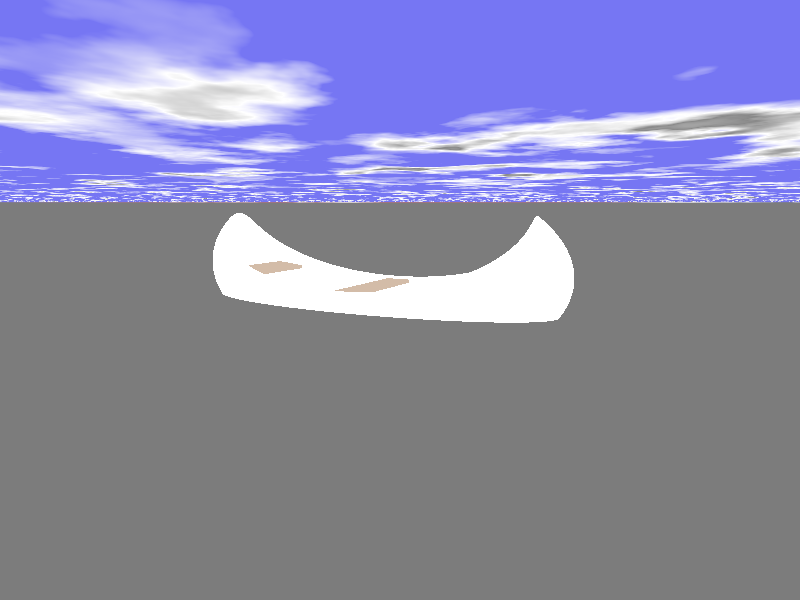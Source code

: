 /**
 * \file canoa.pov
 *
 * \brief Arquivo para renderizacao de uma canoa.
 *
 * \author
 * Friedrich A. Lohmueller
 * http://www.f-lohmueller.de/pov_tut/x_sam/tec_550e.htm
 *
 * \modified by
 * Petrucio Ricardo Tavares de Medeiros \n
 * Universidade Federal do Rio Grande do Norte \n
 * Departamento de Computacao e Automacao Industrial \n
 * petrucior at gmail (dot) com
 *
 * \version 1.0
 * \date November 2015
 */

#global_settings{ assumed_gamma 1.0 }
#default{ finish{ ambient 0.1 diffuse 0.7 }}

// Arquivos de descricao de cores, formas e texturas
#include "colors.inc"
#include "shapes.inc"
#include "textures.inc"

// Camera
camera{
	location <0, 1.5, -8>	// Posicao da camera
	look_at <0.4, 0.2, 0>	// Posicao de visualizacao
}

// Fonte de luz
light_source{<1500,2500,-2500> color rgb<1,0.9,0.8>}

// Ceu
sky_sphere{
	/// Cor azul com gradiente
	pigment{
		gradient y	// Gradiente em torno do eixo y
		// Mapa de cores
		color_map{
			[0.000 0.002 color rgb <1.0, 0.2, 0.0> color rgb <1.0, 0.2, 0.0>]
			[0.002 0.200 color rgb <0.8, 0.1, 0.0> color rgb <0.2, 0.2, 0.3>]
		}
	scale 2			// Escala de distribuicao do mapa e gradiente pela esfera
	translate -1		// Translacao -1 em todas as direcoes
	}
	// Nuvens
	pigment {
		bozo		// Função randomica de ruido que tradicionalmente modela as nuvens
		// Variaveis para denotar uma grandeza aleatória
		turbulence 0.65
		octaves 6
		omega 0.7
		lambda 2
		// Mapa de cores
		color_map {
			  [0.0 0.1 color rgb <0.85, 0.85, 0.85> color rgb <0.75, 0.75, 0.75>]
			  [0.1 0.5 color rgb <0.75, 0.75, 0.75> color rgbt <1, 1, 1, 1>]
			  [0.5 1.0 color rgbt <1, 1, 1, 1> color rgbt <1, 1, 1, 1>]
		}
		// Escala de distribuicao do mapa pela esfera
		scale <0.2, 0.5, 0.2>
	}
	rotate -135*x
}

// Plano onde sera inserida a canoa e a agua
plane{
	<0,1,0>, 1 // Plano xz (normal para a coordenada y)
	hollow	    // Plano dentro da esfera
	texture{
		pigment{
			bozo
			turbulence 0.92
			color_map{ [0.00 rgb <0.20, 0.20, 1.0>*0.9]
				   [0.50 rgb <0.20, 0.20, 1.0>*0.9]
				   [0.70 rgb <1,1,1>]
				   [0.85 rgb <0.25,0.25,0.25>]
				   [1.0 rgb <0.5,0.5,0.5>]
			}
			scale<1,1,1.5>*2.5  translate< -1.25,0,0>
		}
		finish {ambient 1 diffuse 0}
	}
	scale 10000
}


// Posicao da canoa
#declare posicao_canoa = transform{rotate<0,30,0> /*rotate<0, 360*clock, 0>*/ translate<0,0,1>}

// Canoa
#declare lado_fora_canoa = sphere{ <0,0,0>,1 scale <3,1.5,1> rotate<0,0,0> translate<0,0.5,0> }

#declare canoa = 
	 union{
		// Construcao da estrutura da canoa
		intersection{
			object{ lado_fora_canoa }
			object{ lado_fora_canoa scale <0.98,0.95,0.94>  inverse}
			sphere {<0,0,0>,1 scale <2.5,1,20> rotate<0,0,0> translate<0,1.3,0>  inverse}
			texture{ 
				 pigment{ 
				 	  color White//White*1.1
				 }
				 finish{ 
				 	 phong 1
				 }
			}
		}
		
		// Interseção entre a estrutura e os pedaços de madeira
		intersection{
			object{ lado_fora_canoa
				texture{ 
					  pigment{
						 color White*1.1
				 	  }
					  finish{
						phong 1
					  }
				}
			}
			// Adicionando madeiras dentro da canoa
			union{
				box {<-0.20,0,-1>,<0.20,0.05,1> rotate<0,0,0> translate< 0.0,0.21,0>}
				box {<-0.20,0,-1>,<0.20,0.05,1> rotate<0,0,-10> translate<-2.0,0.40,0>}
				box {<-0.20,0,-1>,<0.20,0.05,1> rotate<0,0,10> translate< 2.0,0.40,0>}
				texture{
					pigment{
						color MediumWood
				 	}
					finish{
						phong 1
					}
				}
			}
		}
}

object{ canoa transform posicao_canoa}

// Agua
difference{
	plane{<0,1,0>, 0 }
	object{lado_fora_canoa transform posicao_canoa }
	texture{
		Polished_Chrome
		normal{ crackle 1 scale 5 turbulence 1 translate<0,0,5>}
		finish{ diffuse 0.5 reflection 0.30}
	}
}
